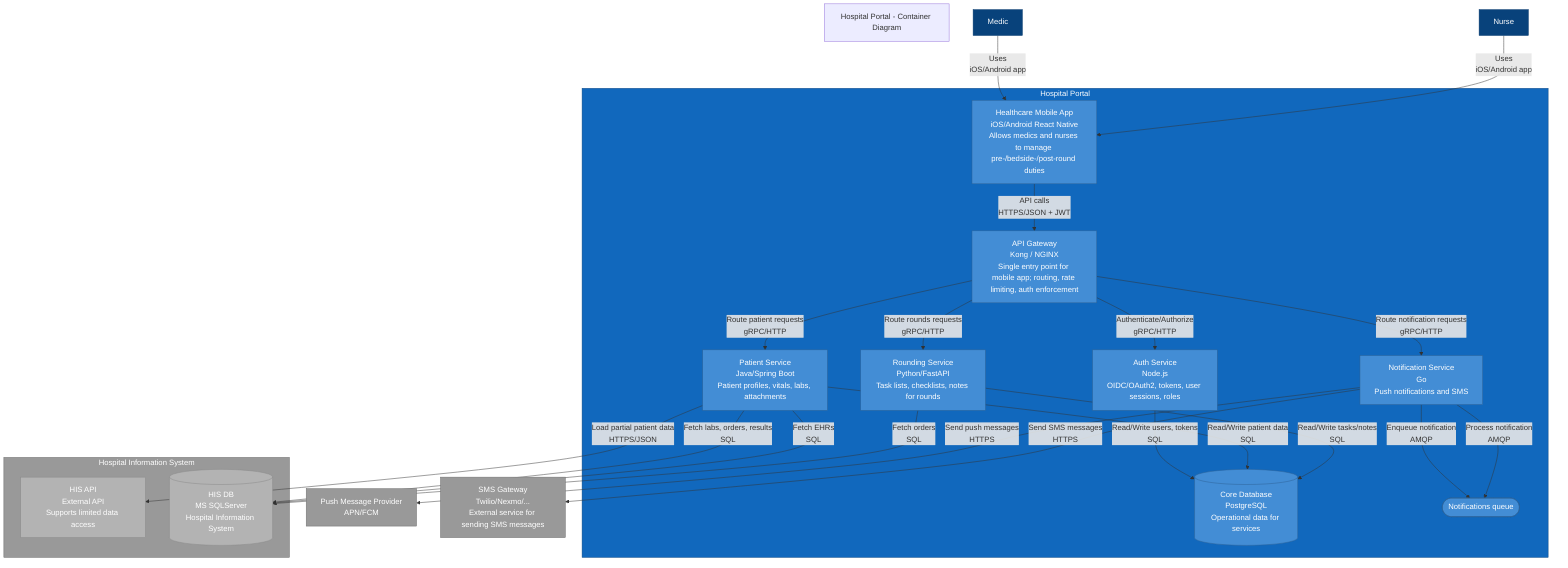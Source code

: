 graph TB
    title[Hospital Portal - Container Diagram]
%% Persons 
    medic[Medic]
    nurse[Nurse]
    style medic fill: #08427B, stroke: #073B6F, color: #ffffff
    style nurse fill: #08427B, stroke: #073B6F, color: #ffffff

subgraph hp[Hospital Portal]
style hp fill: #1168BD, stroke: #0B4884, color: #ffffff
mobile[Healthcare Mobile App<br>iOS/Android React Native<br>Allows medics and nurses to manage pre-/bedside-/post-round duties]
apigw[API Gateway<br>Kong / NGINX<br>Single entry point for mobile app; routing, rate limiting, auth enforcement]
api_auth[Auth Service<br>Node.js<br>OIDC/OAuth2, tokens, user sessions, roles]
api_patient[Patient Service<br>Java/Spring Boot<br>Patient profiles, vitals, labs, attachments]
api_rounds[Rounding Service<br>Python/FastAPI<br>Task lists, checklists, notes for rounds]
api_notify[Notification Service<br>Go<br>Push notifications and SMS]
db_core[(Core Database<br>PostgreSQL<br>Operational data for services)]
queue_notify([Notifications queue])
style mobile fill: #438DD5, stroke: #2E6295, color: #ffffff
style apigw fill: #438DD5, stroke: #2E6295, color: #ffffff
style api_auth fill: #438DD5, stroke: #2E6295, color: #ffffff
style api_patient fill: #438DD5, stroke: #2E6295, color: #ffffff
style api_rounds fill: #438DD5, stroke: #2E6295, color: #ffffff
style api_notify fill: #438DD5, stroke: #2E6295, color: #ffffff
style db_core fill: #438DD5, stroke: #2E6295, color: #ffffff
style queue_notify fill: #438DD5, stroke: #2E6295, color: #ffffff
end

subgraph his[Hospital Information System]
style his fill:#999999, stroke: #6B6B6B, color: #ffffff
his_api[HIS API<br>External API<br>Supports limited data access]
his_db[(HIS DB<br>MS SQLServer<br>Hospital Information System)]
style his_api fill: #B3B3B3, stroke: #8A8A8A, color: #ffffff
style his_db fill: #B3B3B3, stroke: #8A8A8A, color: #ffffff
end

push[Push Message Provider<br>APN/FCM]
sms[SMS Gateway<br>Twilio/Nexmo/...<br>External service for sending SMS messages]
style push fill: #999999, stroke: #6B6B6B, color:#ffffff
style sms fill: #999999, stroke:#6B6B6B, color: #ffffff

%% Relationships
medic -->|Uses<br>iOS/Android app|mobile
nurse -->|Uses<br>iOS/Android app|mobile
mobile -->|API calls<br>HTTPS/JSON + JWT|apigw
apigw -->|Authenticate/Authorize<br>gRPC/HTTP|api_auth
apigw -->|Route patient requests<br>gRPC/HTTP|api_patient
apigw -->|Route rounds requests<br>gRPC/HTTP|api_rounds
apigw -->|Route notification requests<br>gRPC/HTTP|api_notify
api_auth -->|Read/Write users, tokens<br>SQL|db_core
api_patient -->|Read/Write patient data<br>SQL|db_core
api_rounds -->|Read/Write tasks/notes<br>SQL|db_core
api_patient -->|Fetch labs, orders, results<br>SQL|his_db
api_patient -->|Fetch EHRs<br>SQL|his_db
api_rounds -->|Fetch orders<br>SQL|his_db
api_patient -->|Load partial patient data<br>HTTPS/JSON|his_api
api_notify -->|Send push messages<br>HTTPS|push
api_notify -->|Send SMS messages<br>HTTPS|sms
api_notify -->|Enqueue notification<br>AMQP|queue_notify
api_notify -->|Process notification<br>AMQP|queue_notify